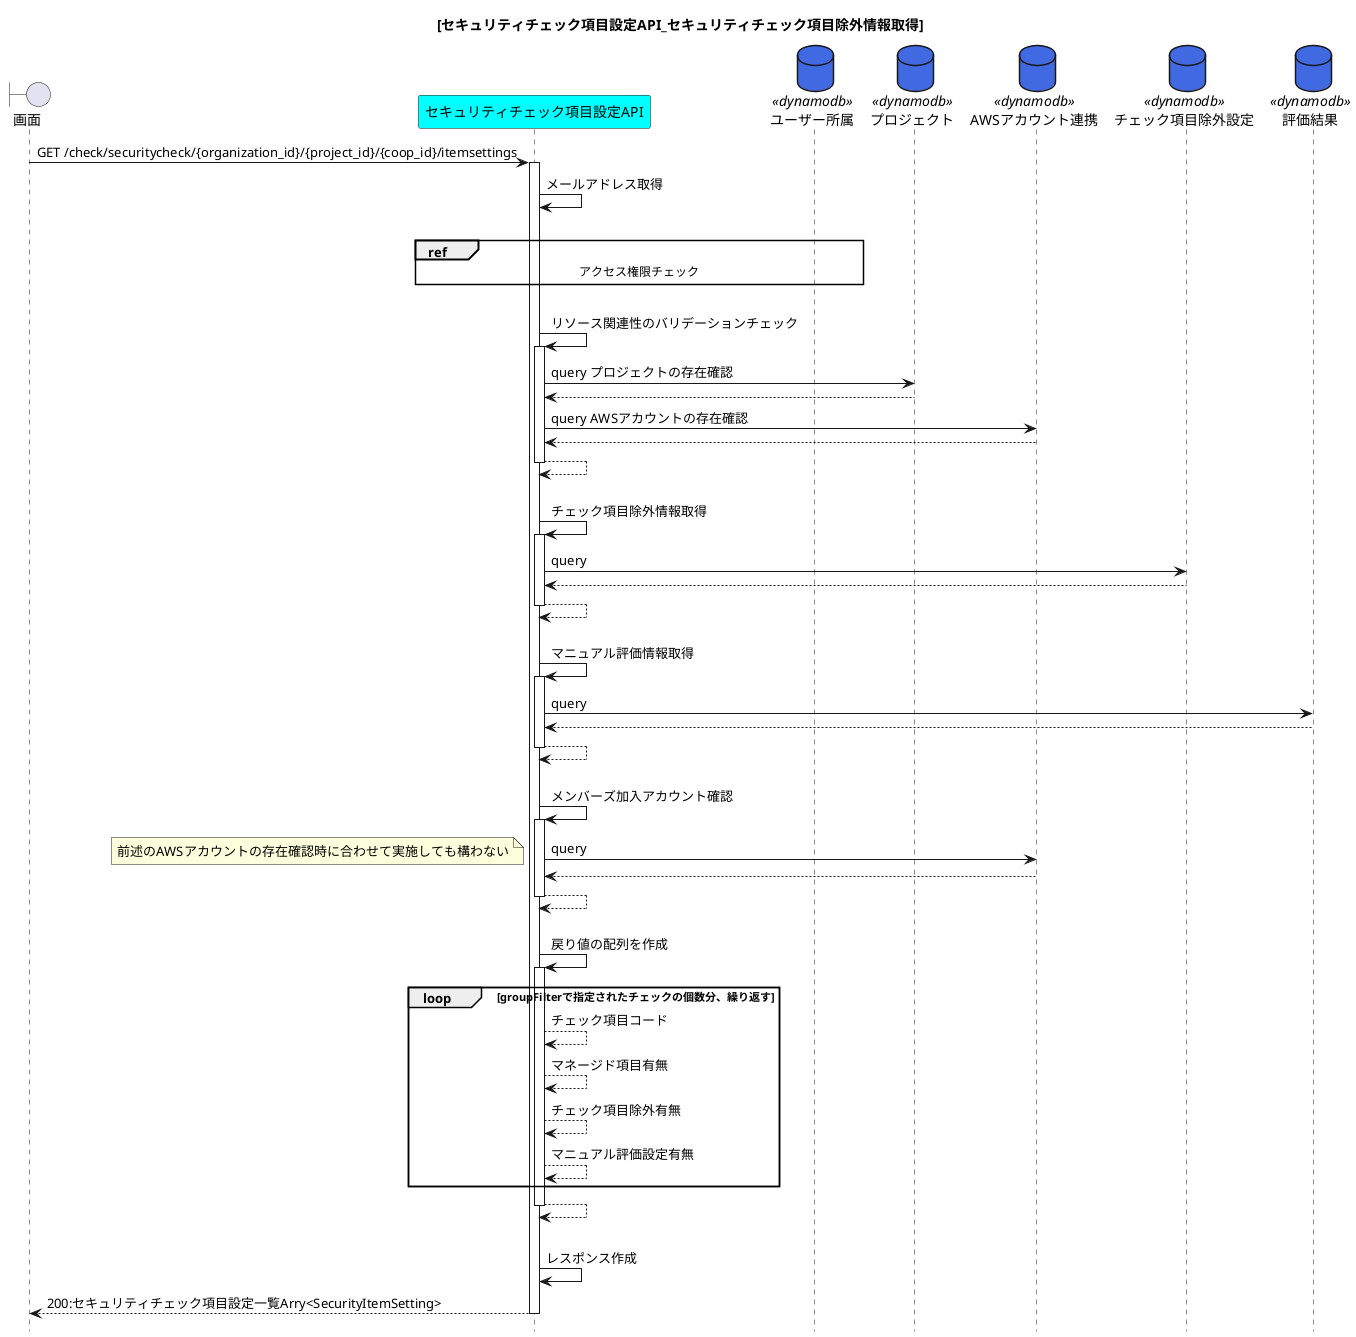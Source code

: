 @startuml{API_セキュリティチェック項目設定_セキュリティチェック項目除外情報取得.png}
title [セキュリティチェック項目設定API_セキュリティチェック項目除外情報取得]
hide footbox

boundary 画面 as view
participant セキュリティチェック項目設定API as api_url #cyan
database ユーザー所属 as table_affiliation <<dynamodb>> #royalblue
database プロジェクト as table_project <<dynamodb>> #royalblue
database AWSアカウント連携 as table_awscoop <<dynamodb>> #royalblue
database チェック項目除外設定 as table_exclusion <<dynamodb>> #royalblue
database 評価結果 as table_assessment <<dynamodb>> #royalblue

view -> api_url :GET /check/securitycheck/{organization_id}/{project_id}/{coop_id}/itemsettings
activate api_url
    api_url -> api_url :メールアドレス取得
    |||
    ref over api_url, table_affiliation :アクセス権限チェック
    |||
    api_url -> api_url :リソース関連性のバリデーションチェック
    activate api_url
        api_url -> table_project :query プロジェクトの存在確認
        table_project --> api_url
        api_url -> table_awscoop :query AWSアカウントの存在確認
        table_awscoop --> api_url
        api_url --> api_url
    deactivate api_url
    |||
    api_url -> api_url :チェック項目除外情報取得
    activate api_url
        api_url -> table_exclusion :query
        table_exclusion --> api_url
        api_url --> api_url
    deactivate api_url
    |||
    api_url -> api_url :マニュアル評価情報取得
    activate api_url
        api_url -> table_assessment :query
        table_assessment --> api_url
        api_url --> api_url
    deactivate api_url
    |||
    api_url -> api_url :メンバーズ加入アカウント確認
    activate api_url
        api_url -> table_awscoop :query
        note left
            前述のAWSアカウントの存在確認時に合わせて実施しても構わない
        end note
        table_awscoop --> api_url
        api_url --> api_url
    deactivate api_url
    |||
    api_url -> api_url :戻り値の配列を作成
    activate api_url
        loop groupFilterで指定されたチェックの個数分、繰り返す
            api_url --> api_url : チェック項目コード
            api_url --> api_url : マネージド項目有無
            api_url --> api_url : チェック項目除外有無
            api_url --> api_url : マニュアル評価設定有無
        end 
    api_url --> api_url
    deactivate api_url
    |||
    api_url -> api_url :レスポンス作成
    api_url --> view :200:セキュリティチェック項目設定一覧Arry<SecurityItemSetting>
deactivate api_url
@enduml

